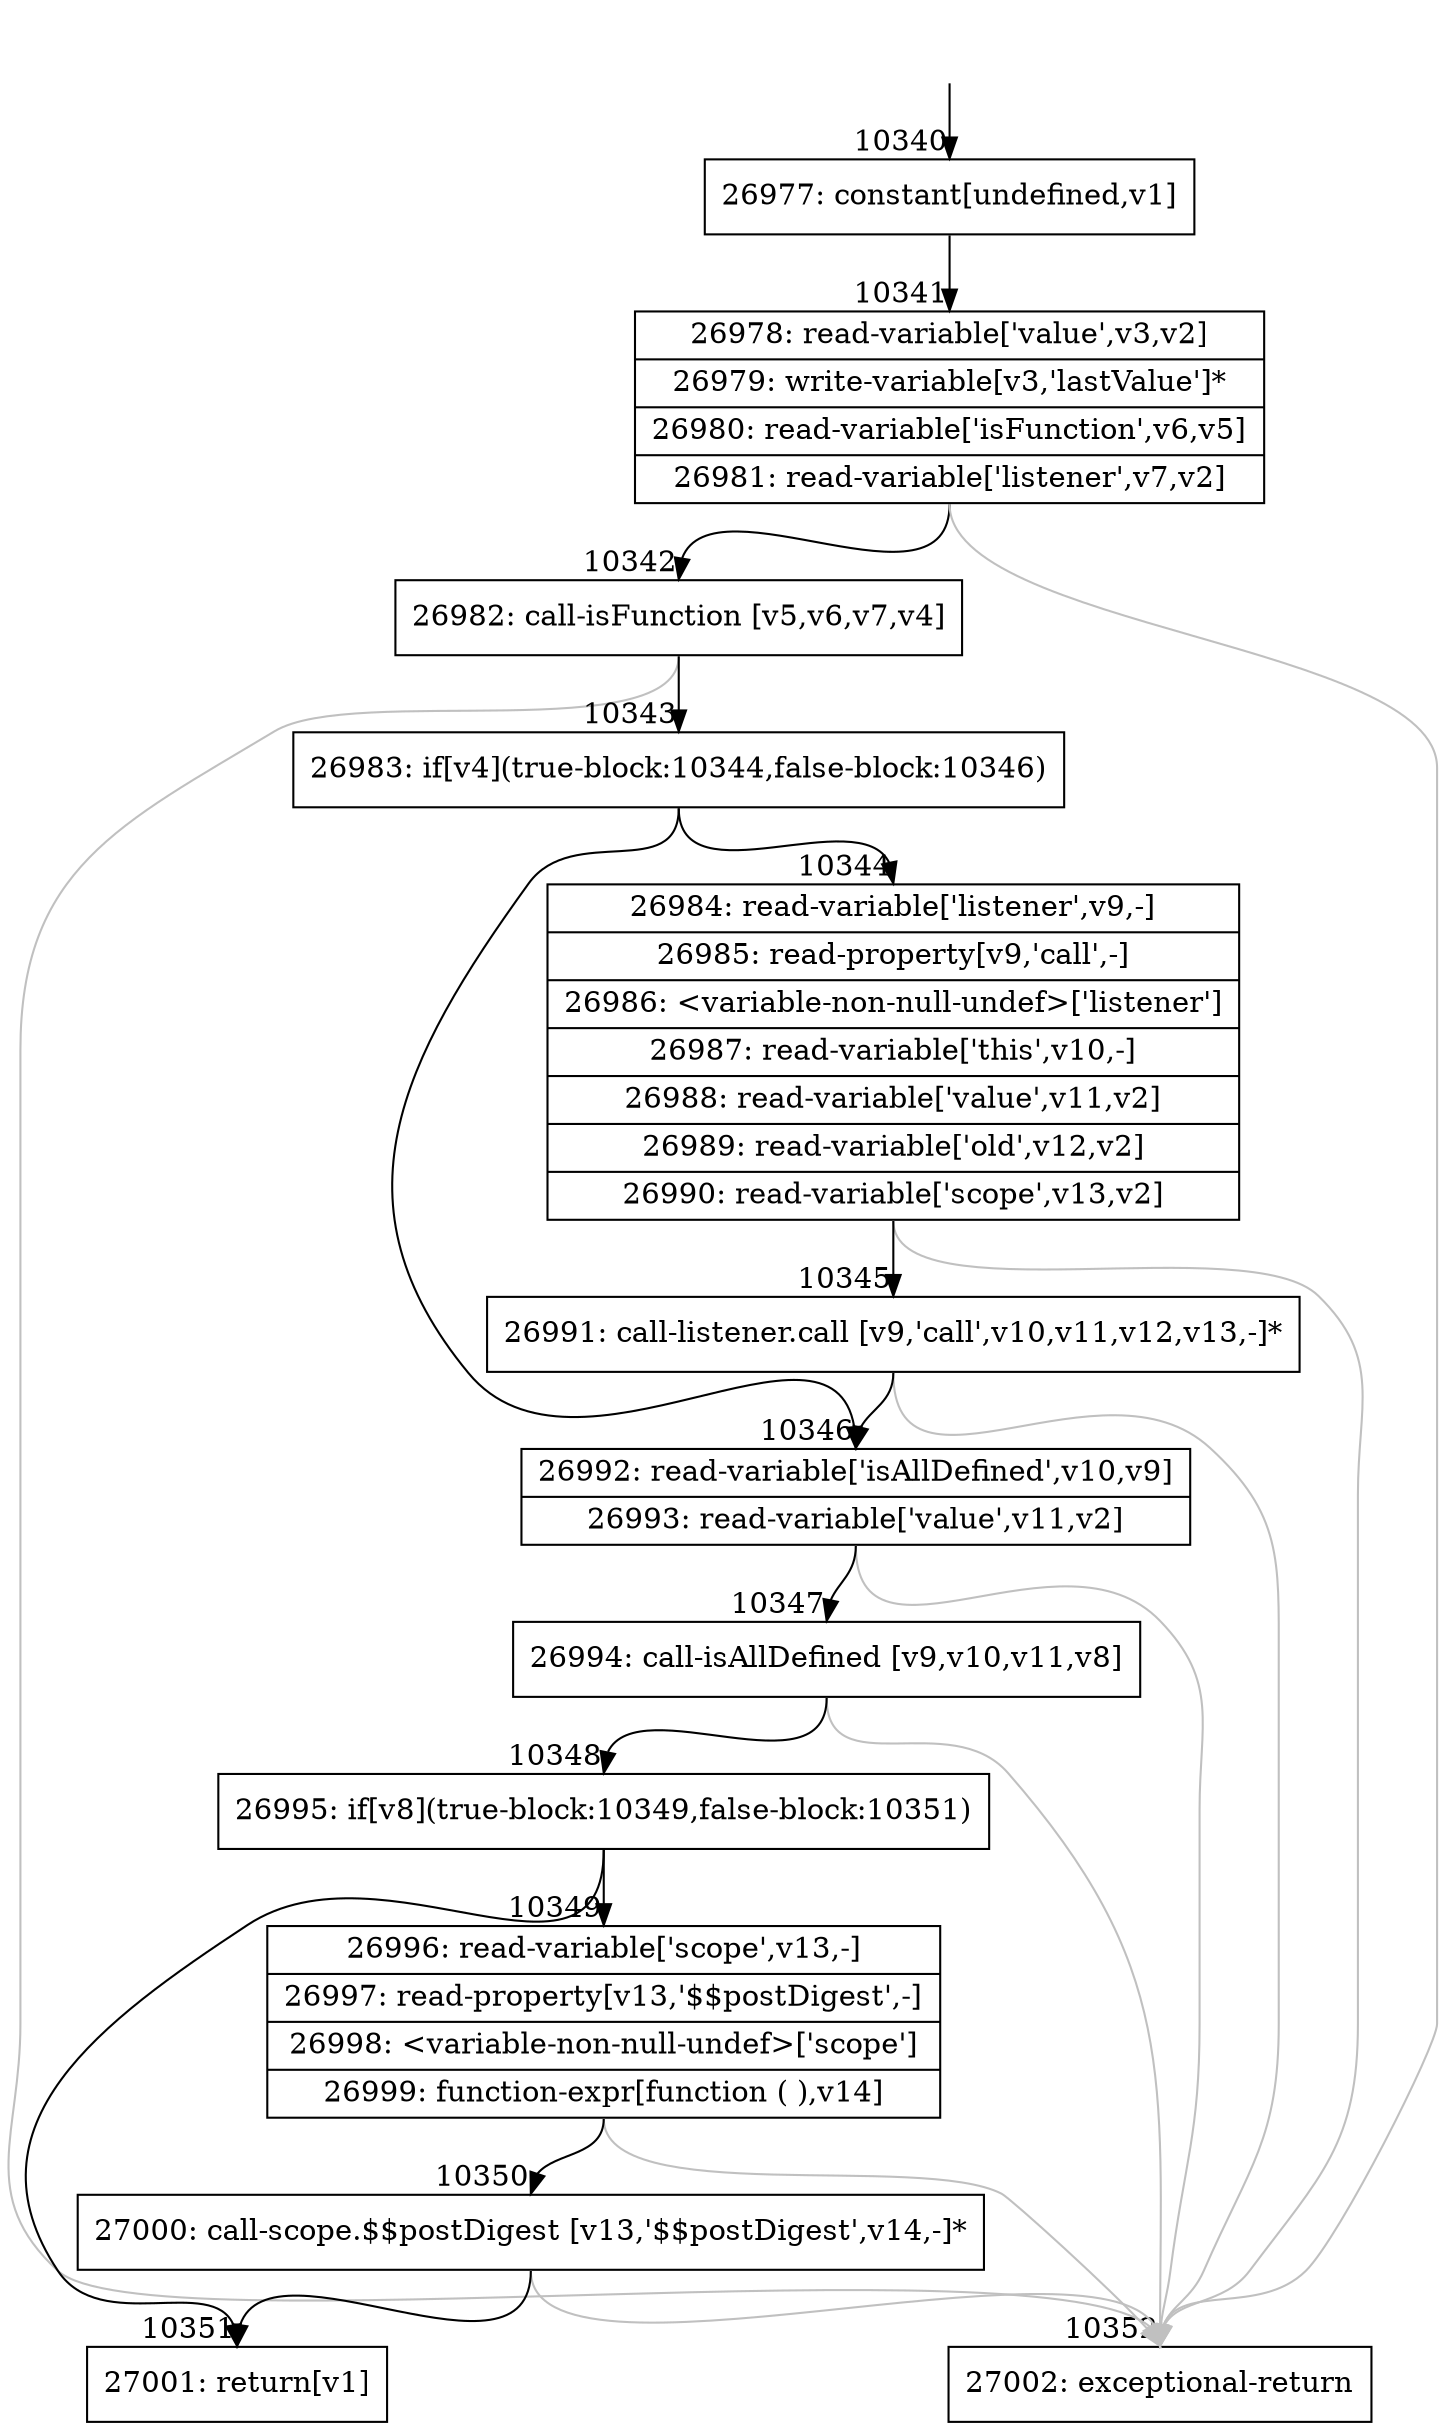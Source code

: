 digraph {
rankdir="TD"
BB_entry781[shape=none,label=""];
BB_entry781 -> BB10340 [tailport=s, headport=n, headlabel="    10340"]
BB10340 [shape=record label="{26977: constant[undefined,v1]}" ] 
BB10340 -> BB10341 [tailport=s, headport=n, headlabel="      10341"]
BB10341 [shape=record label="{26978: read-variable['value',v3,v2]|26979: write-variable[v3,'lastValue']*|26980: read-variable['isFunction',v6,v5]|26981: read-variable['listener',v7,v2]}" ] 
BB10341 -> BB10342 [tailport=s, headport=n, headlabel="      10342"]
BB10341 -> BB10352 [tailport=s, headport=n, color=gray, headlabel="      10352"]
BB10342 [shape=record label="{26982: call-isFunction [v5,v6,v7,v4]}" ] 
BB10342 -> BB10343 [tailport=s, headport=n, headlabel="      10343"]
BB10342 -> BB10352 [tailport=s, headport=n, color=gray]
BB10343 [shape=record label="{26983: if[v4](true-block:10344,false-block:10346)}" ] 
BB10343 -> BB10344 [tailport=s, headport=n, headlabel="      10344"]
BB10343 -> BB10346 [tailport=s, headport=n, headlabel="      10346"]
BB10344 [shape=record label="{26984: read-variable['listener',v9,-]|26985: read-property[v9,'call',-]|26986: \<variable-non-null-undef\>['listener']|26987: read-variable['this',v10,-]|26988: read-variable['value',v11,v2]|26989: read-variable['old',v12,v2]|26990: read-variable['scope',v13,v2]}" ] 
BB10344 -> BB10345 [tailport=s, headport=n, headlabel="      10345"]
BB10344 -> BB10352 [tailport=s, headport=n, color=gray]
BB10345 [shape=record label="{26991: call-listener.call [v9,'call',v10,v11,v12,v13,-]*}" ] 
BB10345 -> BB10346 [tailport=s, headport=n]
BB10345 -> BB10352 [tailport=s, headport=n, color=gray]
BB10346 [shape=record label="{26992: read-variable['isAllDefined',v10,v9]|26993: read-variable['value',v11,v2]}" ] 
BB10346 -> BB10347 [tailport=s, headport=n, headlabel="      10347"]
BB10346 -> BB10352 [tailport=s, headport=n, color=gray]
BB10347 [shape=record label="{26994: call-isAllDefined [v9,v10,v11,v8]}" ] 
BB10347 -> BB10348 [tailport=s, headport=n, headlabel="      10348"]
BB10347 -> BB10352 [tailport=s, headport=n, color=gray]
BB10348 [shape=record label="{26995: if[v8](true-block:10349,false-block:10351)}" ] 
BB10348 -> BB10349 [tailport=s, headport=n, headlabel="      10349"]
BB10348 -> BB10351 [tailport=s, headport=n, headlabel="      10351"]
BB10349 [shape=record label="{26996: read-variable['scope',v13,-]|26997: read-property[v13,'$$postDigest',-]|26998: \<variable-non-null-undef\>['scope']|26999: function-expr[function ( ),v14]}" ] 
BB10349 -> BB10350 [tailport=s, headport=n, headlabel="      10350"]
BB10349 -> BB10352 [tailport=s, headport=n, color=gray]
BB10350 [shape=record label="{27000: call-scope.$$postDigest [v13,'$$postDigest',v14,-]*}" ] 
BB10350 -> BB10351 [tailport=s, headport=n]
BB10350 -> BB10352 [tailport=s, headport=n, color=gray]
BB10351 [shape=record label="{27001: return[v1]}" ] 
BB10352 [shape=record label="{27002: exceptional-return}" ] 
//#$~ 14194
}
